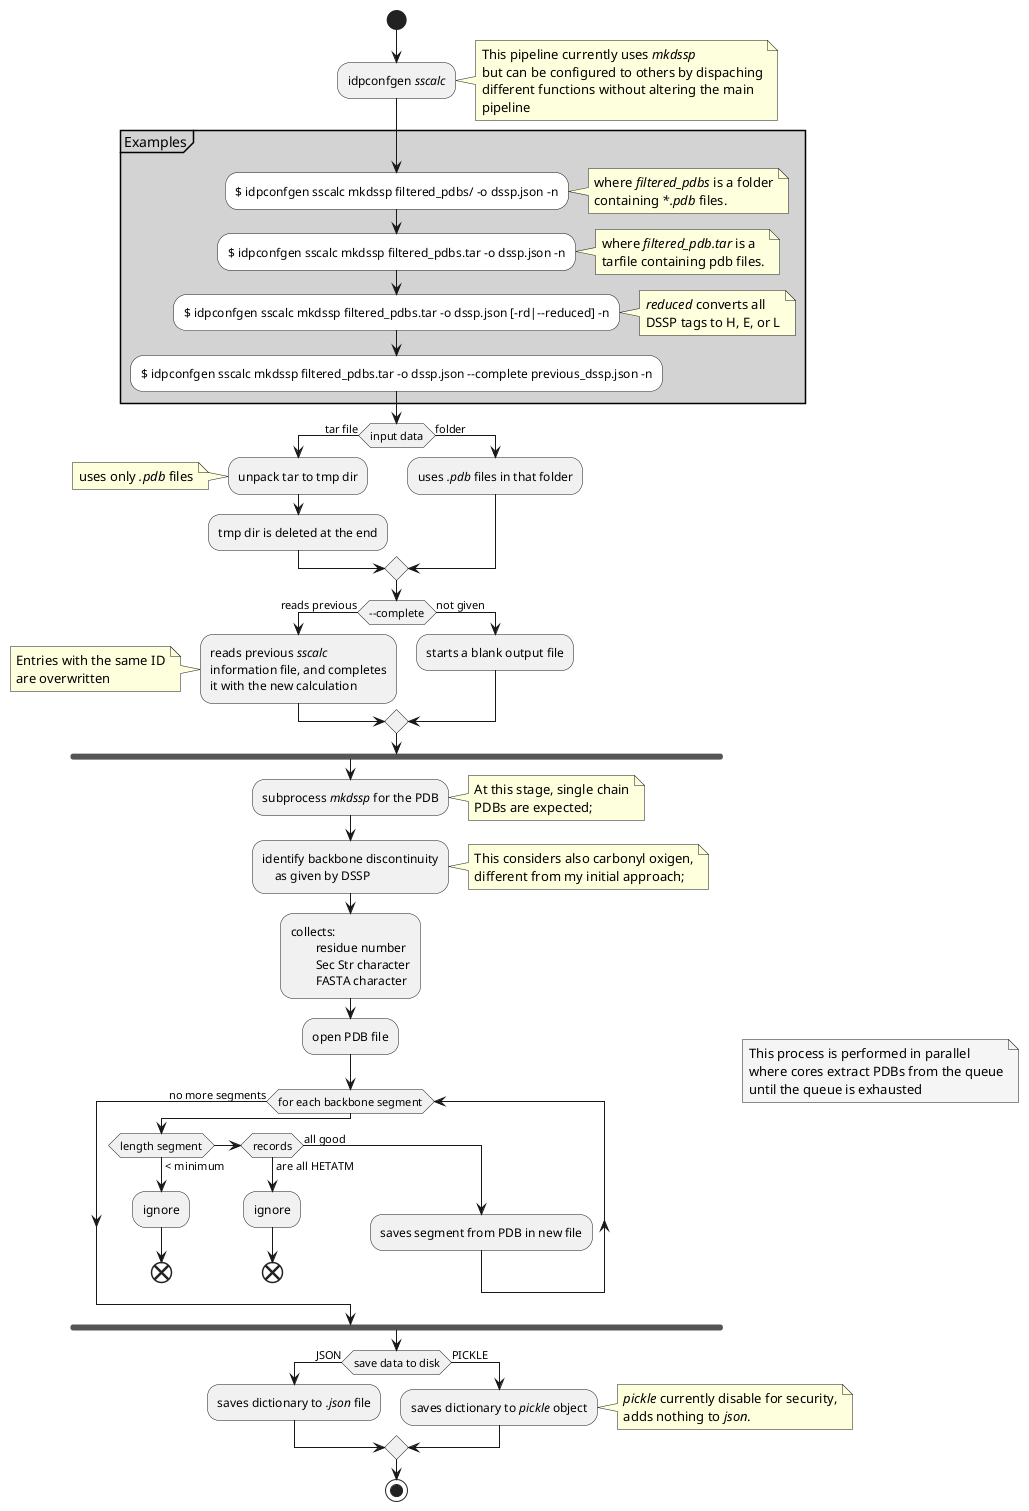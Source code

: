 @startuml

start

:idpconfgen //sscalc//;
note right
    This pipeline currently uses //mkdssp//
    but can be configured to others by dispaching
    different functions without altering the main
    pipeline
end note

partition #LIGHTGREY Examples {
    #WHITE:$ idpconfgen sscalc mkdssp filtered_pdbs/ -o dssp.json -n;
    note right
        where //filtered_pdbs// is a folder
        containing //*.pdb// files.
    end note
    #WHITE:$ idpconfgen sscalc mkdssp filtered_pdbs.tar -o dssp.json -n;
    note right
        where //filtered_pdb.tar// is a
        tarfile containing pdb files.
    end note
    #WHITE:$ idpconfgen sscalc mkdssp filtered_pdbs.tar -o dssp.json [-rd|--reduced] -n;
    note right
        //reduced// converts all
        DSSP tags to H, E, or L
    end note
    #WHITE:$ idpconfgen sscalc mkdssp filtered_pdbs.tar -o dssp.json --complete previous_dssp.json -n;
    }

if (input data) then (tar file)
    :unpack tar to tmp dir;
    note left
        uses only //.pdb// files
    end note
    :tmp dir is deleted at the end;
else (folder)
    :uses //.pdb// files in that folder;
endif

if (--complete) then (reads previous)
    :reads previous //sscalc//
    information file, and completes
    it with the new calculation;
    note left
        Entries with the same ID
        are overwritten
    end note
else (not given)
    :starts a blank output file;
endif

fork

:subprocess //mkdssp// for the PDB;
note right
    At this stage, single chain
    PDBs are expected;
end note
:identify backbone discontinuity
    as given by DSSP;
note right
    This considers also carbonyl oxigen,
    different from my initial approach;
end note
:collects:
        residue number
        Sec Str character
        FASTA character;

:open PDB file;
 while (for each backbone segment)

if (length segment) then (< minimum)
    :ignore;
    end
elseif (records) then (are all HETATM)
    :ignore;
    end
else (all good)
    :saves segment from PDB in new file;
endif

endwhile (no more segments)
end fork
note right #whitesmoke
    This process is performed in parallel
    where cores extract PDBs from the queue
    until the queue is exhausted
end note

if (save data to disk) then (JSON)
    :saves dictionary to //.json// file;
else (PICKLE)
    :saves dictionary to //pickle// object;
    note right
        //pickle// currently disable for security,
        adds nothing to //json//.
    end note
endif

stop

@enduml
